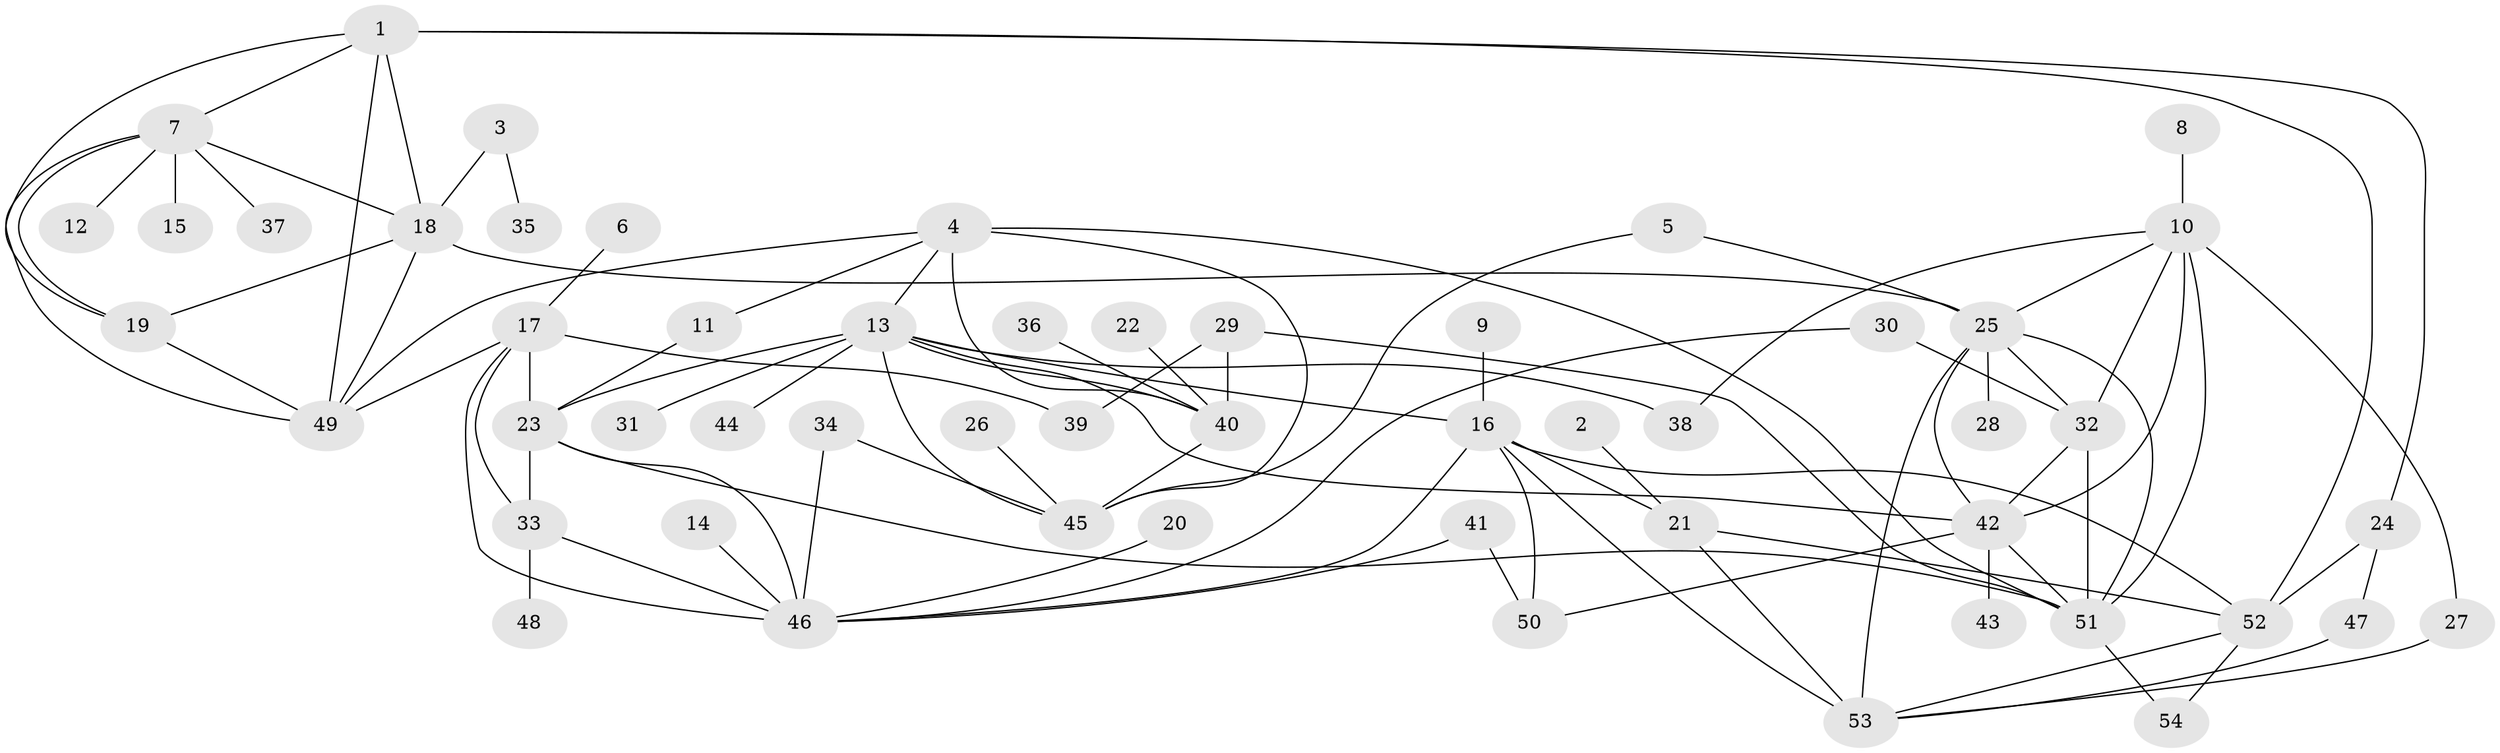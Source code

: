 // original degree distribution, {9: 0.056074766355140186, 7: 0.06542056074766354, 6: 0.037383177570093455, 10: 0.018691588785046728, 12: 0.018691588785046728, 4: 0.018691588785046728, 8: 0.018691588785046728, 5: 0.009345794392523364, 1: 0.4953271028037383, 2: 0.2336448598130841, 3: 0.028037383177570093}
// Generated by graph-tools (version 1.1) at 2025/02/03/09/25 03:02:41]
// undirected, 54 vertices, 94 edges
graph export_dot {
graph [start="1"]
  node [color=gray90,style=filled];
  1;
  2;
  3;
  4;
  5;
  6;
  7;
  8;
  9;
  10;
  11;
  12;
  13;
  14;
  15;
  16;
  17;
  18;
  19;
  20;
  21;
  22;
  23;
  24;
  25;
  26;
  27;
  28;
  29;
  30;
  31;
  32;
  33;
  34;
  35;
  36;
  37;
  38;
  39;
  40;
  41;
  42;
  43;
  44;
  45;
  46;
  47;
  48;
  49;
  50;
  51;
  52;
  53;
  54;
  1 -- 7 [weight=1.0];
  1 -- 18 [weight=1.0];
  1 -- 19 [weight=1.0];
  1 -- 24 [weight=1.0];
  1 -- 49 [weight=1.0];
  1 -- 52 [weight=1.0];
  2 -- 21 [weight=1.0];
  3 -- 18 [weight=1.0];
  3 -- 35 [weight=1.0];
  4 -- 11 [weight=1.0];
  4 -- 13 [weight=2.0];
  4 -- 40 [weight=2.0];
  4 -- 45 [weight=2.0];
  4 -- 49 [weight=1.0];
  4 -- 51 [weight=1.0];
  5 -- 25 [weight=1.0];
  5 -- 45 [weight=1.0];
  6 -- 17 [weight=1.0];
  7 -- 12 [weight=1.0];
  7 -- 15 [weight=1.0];
  7 -- 18 [weight=1.0];
  7 -- 19 [weight=1.0];
  7 -- 37 [weight=1.0];
  7 -- 49 [weight=1.0];
  8 -- 10 [weight=1.0];
  9 -- 16 [weight=1.0];
  10 -- 25 [weight=1.0];
  10 -- 27 [weight=1.0];
  10 -- 32 [weight=1.0];
  10 -- 38 [weight=1.0];
  10 -- 42 [weight=1.0];
  10 -- 51 [weight=1.0];
  11 -- 23 [weight=1.0];
  13 -- 16 [weight=1.0];
  13 -- 23 [weight=1.0];
  13 -- 31 [weight=1.0];
  13 -- 38 [weight=1.0];
  13 -- 40 [weight=1.0];
  13 -- 42 [weight=1.0];
  13 -- 44 [weight=1.0];
  13 -- 45 [weight=1.0];
  14 -- 46 [weight=1.0];
  16 -- 21 [weight=2.0];
  16 -- 46 [weight=1.0];
  16 -- 50 [weight=1.0];
  16 -- 52 [weight=2.0];
  16 -- 53 [weight=2.0];
  17 -- 23 [weight=2.0];
  17 -- 33 [weight=1.0];
  17 -- 39 [weight=1.0];
  17 -- 46 [weight=1.0];
  17 -- 49 [weight=1.0];
  18 -- 19 [weight=1.0];
  18 -- 25 [weight=1.0];
  18 -- 49 [weight=1.0];
  19 -- 49 [weight=1.0];
  20 -- 46 [weight=1.0];
  21 -- 52 [weight=1.0];
  21 -- 53 [weight=1.0];
  22 -- 40 [weight=1.0];
  23 -- 33 [weight=2.0];
  23 -- 46 [weight=2.0];
  23 -- 51 [weight=1.0];
  24 -- 47 [weight=1.0];
  24 -- 52 [weight=1.0];
  25 -- 28 [weight=1.0];
  25 -- 32 [weight=1.0];
  25 -- 42 [weight=1.0];
  25 -- 51 [weight=1.0];
  25 -- 53 [weight=1.0];
  26 -- 45 [weight=1.0];
  27 -- 53 [weight=1.0];
  29 -- 39 [weight=1.0];
  29 -- 40 [weight=1.0];
  29 -- 51 [weight=1.0];
  30 -- 32 [weight=1.0];
  30 -- 46 [weight=1.0];
  32 -- 42 [weight=1.0];
  32 -- 51 [weight=1.0];
  33 -- 46 [weight=1.0];
  33 -- 48 [weight=1.0];
  34 -- 45 [weight=1.0];
  34 -- 46 [weight=1.0];
  36 -- 40 [weight=1.0];
  40 -- 45 [weight=1.0];
  41 -- 46 [weight=1.0];
  41 -- 50 [weight=1.0];
  42 -- 43 [weight=1.0];
  42 -- 50 [weight=1.0];
  42 -- 51 [weight=1.0];
  47 -- 53 [weight=1.0];
  51 -- 54 [weight=1.0];
  52 -- 53 [weight=1.0];
  52 -- 54 [weight=1.0];
}
